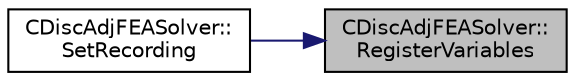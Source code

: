 digraph "CDiscAdjFEASolver::RegisterVariables"
{
 // LATEX_PDF_SIZE
  edge [fontname="Helvetica",fontsize="10",labelfontname="Helvetica",labelfontsize="10"];
  node [fontname="Helvetica",fontsize="10",shape=record];
  rankdir="RL";
  Node1 [label="CDiscAdjFEASolver::\lRegisterVariables",height=0.2,width=0.4,color="black", fillcolor="grey75", style="filled", fontcolor="black",tooltip="A virtual member."];
  Node1 -> Node2 [dir="back",color="midnightblue",fontsize="10",style="solid",fontname="Helvetica"];
  Node2 [label="CDiscAdjFEASolver::\lSetRecording",height=0.2,width=0.4,color="black", fillcolor="white", style="filled",URL="$classCDiscAdjFEASolver.html#af6f6154052ec13caf87066b1abd82617",tooltip="Prepare the solver for a new recording."];
}

